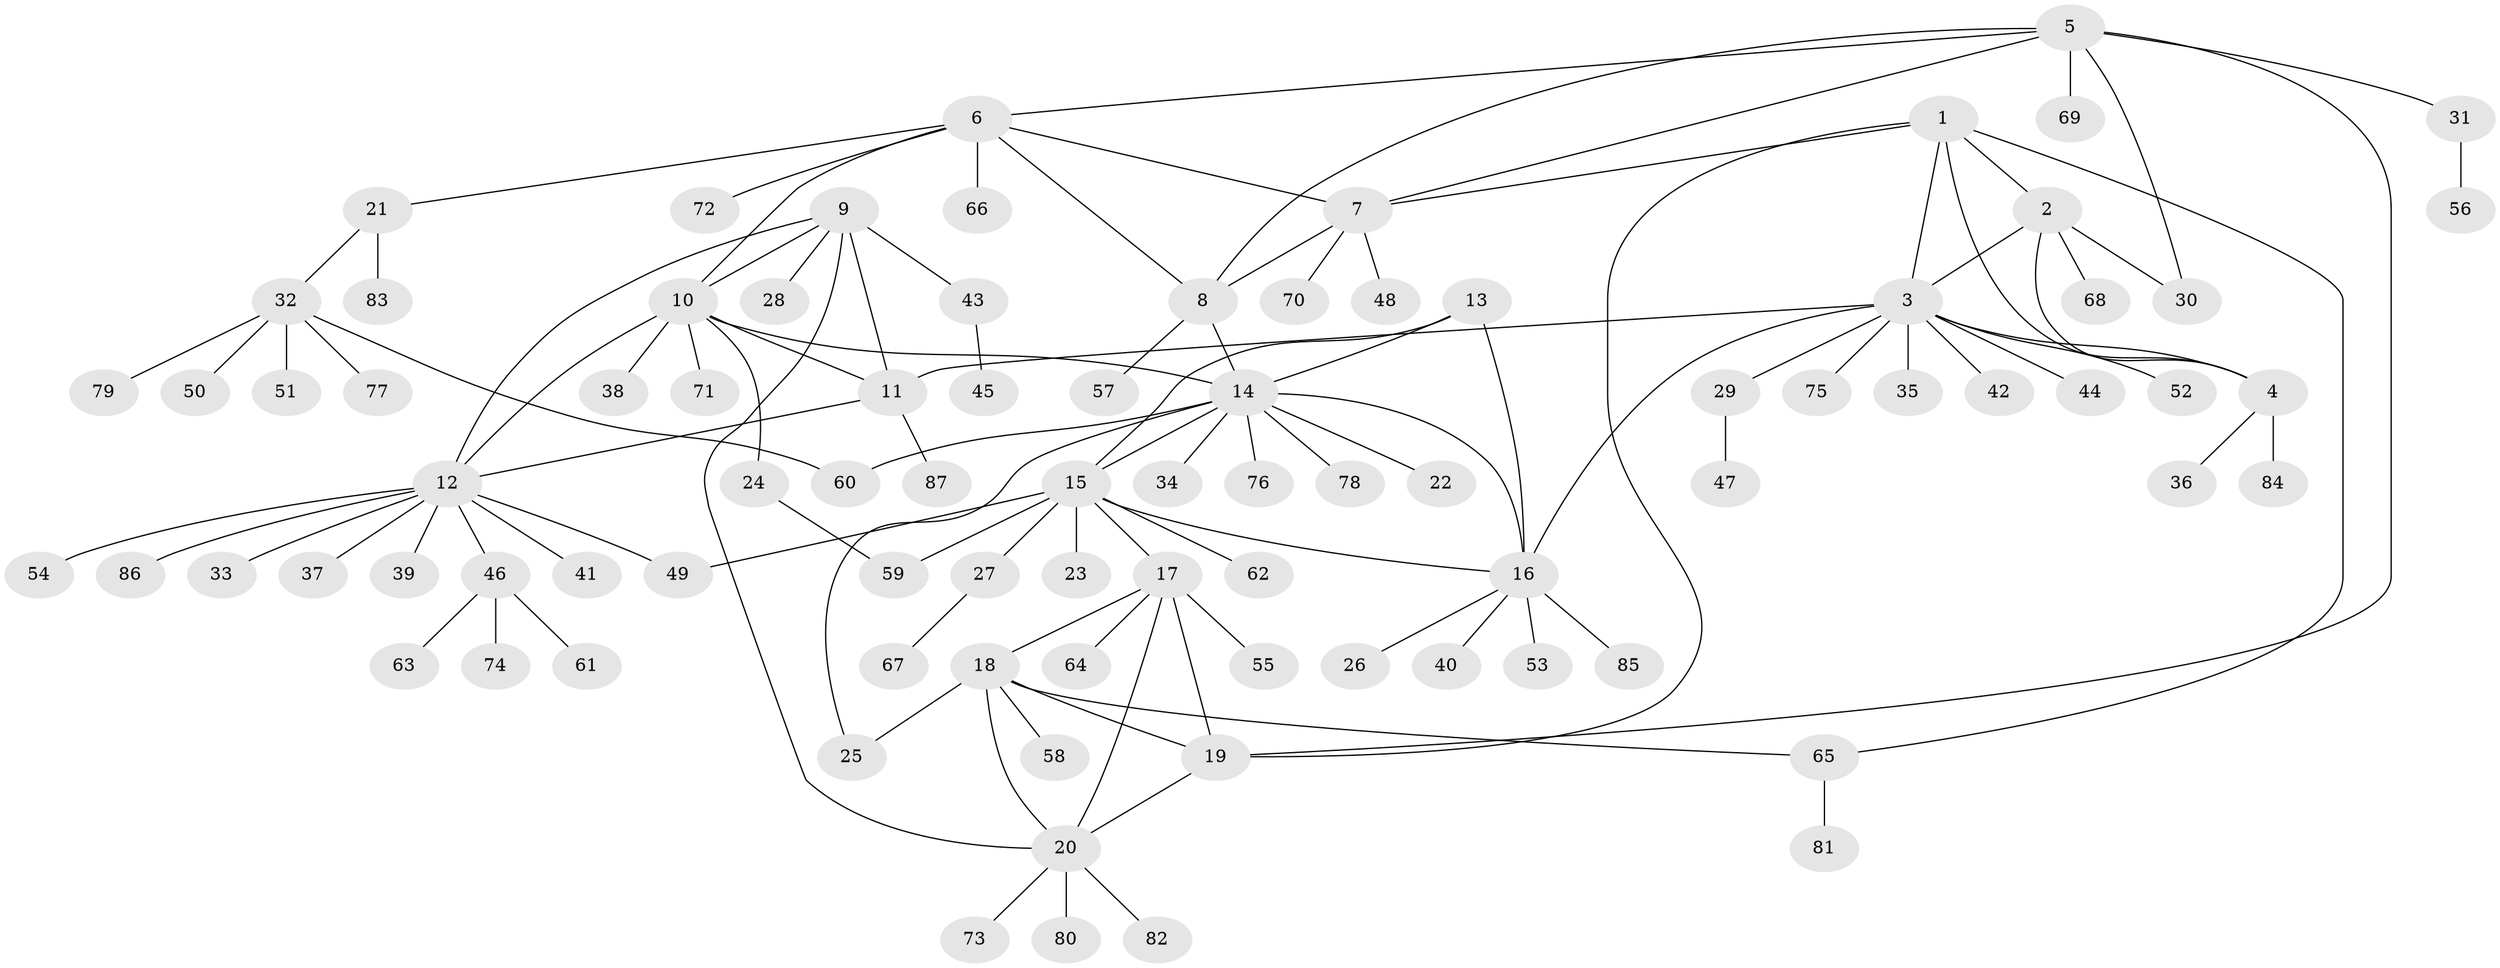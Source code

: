 // coarse degree distribution, {7: 0.014925373134328358, 3: 0.04477611940298507, 16: 0.014925373134328358, 9: 0.029850746268656716, 6: 0.029850746268656716, 5: 0.05970149253731343, 4: 0.014925373134328358, 8: 0.029850746268656716, 10: 0.029850746268656716, 2: 0.1044776119402985, 1: 0.6268656716417911}
// Generated by graph-tools (version 1.1) at 2025/24/03/03/25 07:24:18]
// undirected, 87 vertices, 113 edges
graph export_dot {
graph [start="1"]
  node [color=gray90,style=filled];
  1;
  2;
  3;
  4;
  5;
  6;
  7;
  8;
  9;
  10;
  11;
  12;
  13;
  14;
  15;
  16;
  17;
  18;
  19;
  20;
  21;
  22;
  23;
  24;
  25;
  26;
  27;
  28;
  29;
  30;
  31;
  32;
  33;
  34;
  35;
  36;
  37;
  38;
  39;
  40;
  41;
  42;
  43;
  44;
  45;
  46;
  47;
  48;
  49;
  50;
  51;
  52;
  53;
  54;
  55;
  56;
  57;
  58;
  59;
  60;
  61;
  62;
  63;
  64;
  65;
  66;
  67;
  68;
  69;
  70;
  71;
  72;
  73;
  74;
  75;
  76;
  77;
  78;
  79;
  80;
  81;
  82;
  83;
  84;
  85;
  86;
  87;
  1 -- 2;
  1 -- 3;
  1 -- 4;
  1 -- 7;
  1 -- 19;
  1 -- 65;
  2 -- 3;
  2 -- 4;
  2 -- 30;
  2 -- 68;
  3 -- 4;
  3 -- 11;
  3 -- 16;
  3 -- 29;
  3 -- 35;
  3 -- 42;
  3 -- 44;
  3 -- 52;
  3 -- 75;
  4 -- 36;
  4 -- 84;
  5 -- 6;
  5 -- 7;
  5 -- 8;
  5 -- 19;
  5 -- 30;
  5 -- 31;
  5 -- 69;
  6 -- 7;
  6 -- 8;
  6 -- 10;
  6 -- 21;
  6 -- 66;
  6 -- 72;
  7 -- 8;
  7 -- 48;
  7 -- 70;
  8 -- 14;
  8 -- 57;
  9 -- 10;
  9 -- 11;
  9 -- 12;
  9 -- 20;
  9 -- 28;
  9 -- 43;
  10 -- 11;
  10 -- 12;
  10 -- 14;
  10 -- 24;
  10 -- 38;
  10 -- 71;
  11 -- 12;
  11 -- 87;
  12 -- 33;
  12 -- 37;
  12 -- 39;
  12 -- 41;
  12 -- 46;
  12 -- 49;
  12 -- 54;
  12 -- 86;
  13 -- 14;
  13 -- 15;
  13 -- 16;
  14 -- 15;
  14 -- 16;
  14 -- 22;
  14 -- 25;
  14 -- 34;
  14 -- 60;
  14 -- 76;
  14 -- 78;
  15 -- 16;
  15 -- 17;
  15 -- 23;
  15 -- 27;
  15 -- 49;
  15 -- 59;
  15 -- 62;
  16 -- 26;
  16 -- 40;
  16 -- 53;
  16 -- 85;
  17 -- 18;
  17 -- 19;
  17 -- 20;
  17 -- 55;
  17 -- 64;
  18 -- 19;
  18 -- 20;
  18 -- 25;
  18 -- 58;
  18 -- 65;
  19 -- 20;
  20 -- 73;
  20 -- 80;
  20 -- 82;
  21 -- 32;
  21 -- 83;
  24 -- 59;
  27 -- 67;
  29 -- 47;
  31 -- 56;
  32 -- 50;
  32 -- 51;
  32 -- 60;
  32 -- 77;
  32 -- 79;
  43 -- 45;
  46 -- 61;
  46 -- 63;
  46 -- 74;
  65 -- 81;
}
